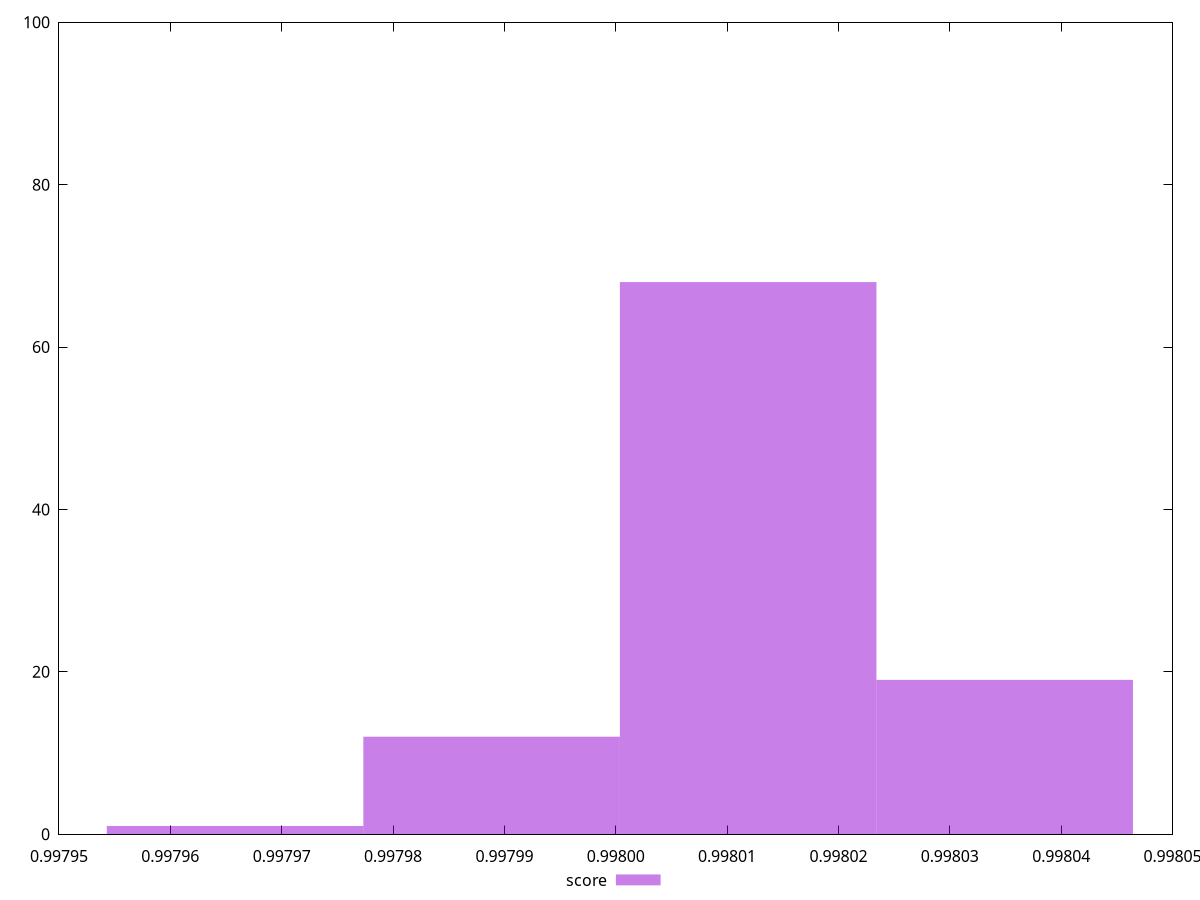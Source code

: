 reset
set terminal svg size 640, 490 enhanced background rgb 'white'
set output "report_00007_2020-12-11T15:55:29.892Z/interactive/samples/pages+cached+noexternal+nocss/score/histogram.svg"

$score <<EOF
0.99801189143405 68
0.9980349316938024 19
0.9979888511742977 12
0.9979658109145453 1
EOF

set key outside below
set boxwidth 0.00002304025975237903
set yrange [0:100]
set style fill transparent solid 0.5 noborder

plot \
  $score title "score" with boxes, \


reset